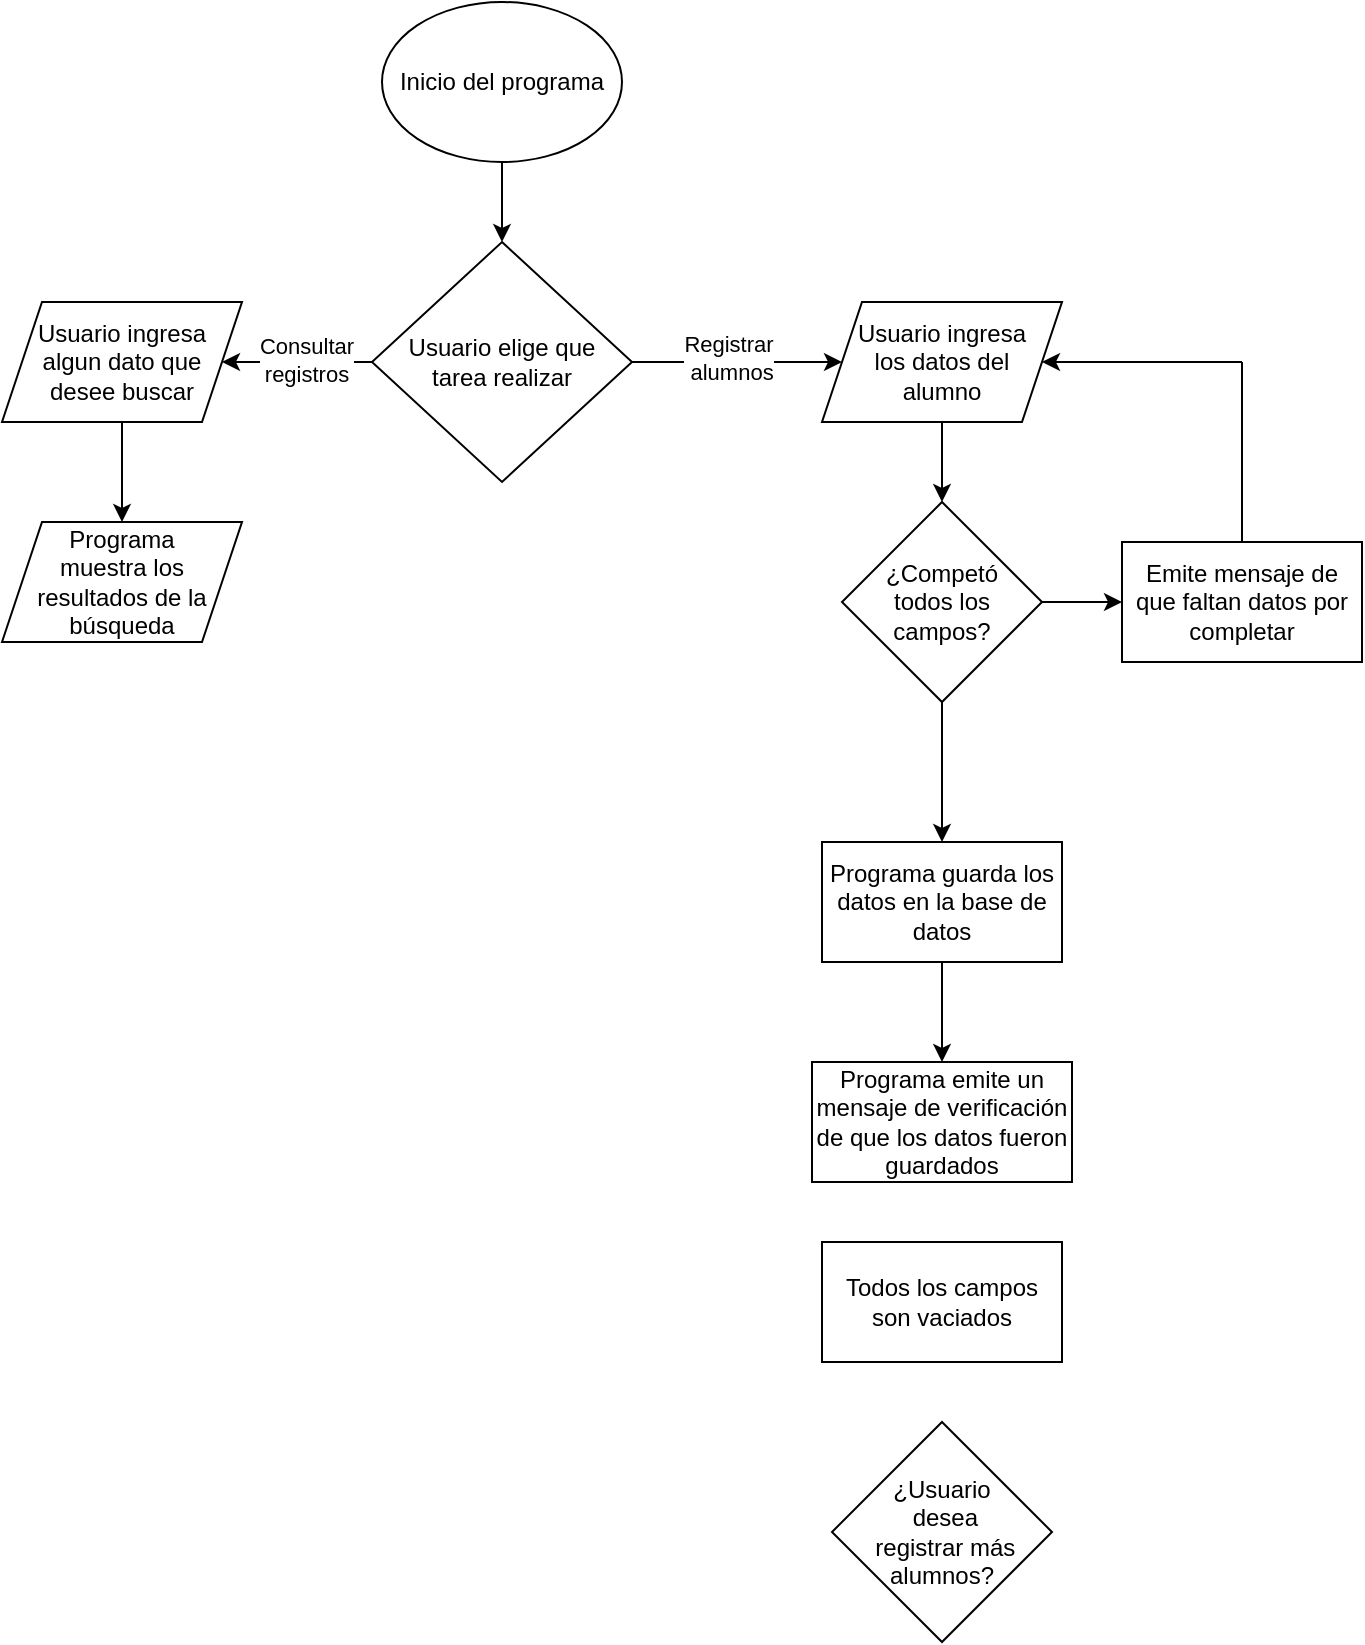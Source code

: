 <mxfile version="22.0.8" type="github">
  <diagram name="Página-1" id="WKfGE_DKbpOlmvXQyAlF">
    <mxGraphModel dx="540" dy="489" grid="1" gridSize="10" guides="1" tooltips="1" connect="1" arrows="1" fold="1" page="1" pageScale="1" pageWidth="827" pageHeight="1169" math="0" shadow="0">
      <root>
        <mxCell id="0" />
        <mxCell id="1" parent="0" />
        <mxCell id="1IwwLl-TOFkEu13xddC0-7" value="" style="edgeStyle=orthogonalEdgeStyle;rounded=0;orthogonalLoop=1;jettySize=auto;html=1;" parent="1" source="qDodL4TTlgeJlps_Z1DH-2" edge="1">
          <mxGeometry relative="1" as="geometry">
            <mxPoint x="300" y="180" as="sourcePoint" />
            <mxPoint x="300" y="220" as="targetPoint" />
          </mxGeometry>
        </mxCell>
        <mxCell id="qDodL4TTlgeJlps_Z1DH-2" value="Inicio del programa" style="ellipse;whiteSpace=wrap;html=1;" vertex="1" parent="1">
          <mxGeometry x="240" y="100" width="120" height="80" as="geometry" />
        </mxCell>
        <mxCell id="qDodL4TTlgeJlps_Z1DH-4" value="Usuario elige que&lt;br&gt;tarea realizar" style="rhombus;whiteSpace=wrap;html=1;" vertex="1" parent="1">
          <mxGeometry x="235" y="220" width="130" height="120" as="geometry" />
        </mxCell>
        <mxCell id="qDodL4TTlgeJlps_Z1DH-6" value="" style="endArrow=classic;html=1;rounded=0;exitX=1;exitY=0.5;exitDx=0;exitDy=0;" edge="1" parent="1" source="qDodL4TTlgeJlps_Z1DH-4">
          <mxGeometry width="50" height="50" relative="1" as="geometry">
            <mxPoint x="390" y="300" as="sourcePoint" />
            <mxPoint x="470" y="280" as="targetPoint" />
          </mxGeometry>
        </mxCell>
        <mxCell id="qDodL4TTlgeJlps_Z1DH-7" value="Registrar&lt;br&gt;&amp;nbsp;alumnos" style="edgeLabel;html=1;align=center;verticalAlign=middle;resizable=0;points=[];" vertex="1" connectable="0" parent="qDodL4TTlgeJlps_Z1DH-6">
          <mxGeometry x="-0.536" y="-1" relative="1" as="geometry">
            <mxPoint x="23" y="-3" as="offset" />
          </mxGeometry>
        </mxCell>
        <mxCell id="qDodL4TTlgeJlps_Z1DH-9" value="" style="endArrow=classic;html=1;rounded=0;exitX=0;exitY=0.5;exitDx=0;exitDy=0;entryX=1;entryY=0.5;entryDx=0;entryDy=0;" edge="1" parent="1" source="qDodL4TTlgeJlps_Z1DH-4">
          <mxGeometry width="50" height="50" relative="1" as="geometry">
            <mxPoint x="120" y="310" as="sourcePoint" />
            <mxPoint x="160" y="280" as="targetPoint" />
          </mxGeometry>
        </mxCell>
        <mxCell id="qDodL4TTlgeJlps_Z1DH-10" value="Consultar&lt;br&gt;registros" style="edgeLabel;html=1;align=center;verticalAlign=middle;resizable=0;points=[];" vertex="1" connectable="0" parent="qDodL4TTlgeJlps_Z1DH-9">
          <mxGeometry x="0.316" y="3" relative="1" as="geometry">
            <mxPoint x="16" y="-4" as="offset" />
          </mxGeometry>
        </mxCell>
        <mxCell id="qDodL4TTlgeJlps_Z1DH-11" value="Usuario ingresa&lt;br&gt;los datos del&lt;br&gt;alumno" style="shape=parallelogram;perimeter=parallelogramPerimeter;whiteSpace=wrap;html=1;fixedSize=1;" vertex="1" parent="1">
          <mxGeometry x="460" y="250" width="120" height="60" as="geometry" />
        </mxCell>
        <mxCell id="qDodL4TTlgeJlps_Z1DH-12" value="Usuario ingresa&lt;br&gt;algun dato que&lt;br&gt;desee buscar" style="shape=parallelogram;perimeter=parallelogramPerimeter;whiteSpace=wrap;html=1;fixedSize=1;" vertex="1" parent="1">
          <mxGeometry x="50" y="250" width="120" height="60" as="geometry" />
        </mxCell>
        <mxCell id="qDodL4TTlgeJlps_Z1DH-13" value="Programa guarda los datos en la base de datos" style="rounded=0;whiteSpace=wrap;html=1;" vertex="1" parent="1">
          <mxGeometry x="460" y="520" width="120" height="60" as="geometry" />
        </mxCell>
        <mxCell id="qDodL4TTlgeJlps_Z1DH-14" value="" style="endArrow=classic;html=1;rounded=0;" edge="1" parent="1" source="qDodL4TTlgeJlps_Z1DH-11" target="qDodL4TTlgeJlps_Z1DH-19">
          <mxGeometry width="50" height="50" relative="1" as="geometry">
            <mxPoint x="500" y="460" as="sourcePoint" />
            <mxPoint x="500" y="340" as="targetPoint" />
          </mxGeometry>
        </mxCell>
        <mxCell id="qDodL4TTlgeJlps_Z1DH-15" value="Programa emite un mensaje de verificación de que los datos fueron guardados" style="rounded=0;whiteSpace=wrap;html=1;" vertex="1" parent="1">
          <mxGeometry x="455" y="630" width="130" height="60" as="geometry" />
        </mxCell>
        <mxCell id="qDodL4TTlgeJlps_Z1DH-16" value="" style="endArrow=classic;html=1;rounded=0;" edge="1" parent="1" source="qDodL4TTlgeJlps_Z1DH-13" target="qDodL4TTlgeJlps_Z1DH-15">
          <mxGeometry width="50" height="50" relative="1" as="geometry">
            <mxPoint x="570" y="650" as="sourcePoint" />
            <mxPoint x="620" y="600" as="targetPoint" />
          </mxGeometry>
        </mxCell>
        <mxCell id="qDodL4TTlgeJlps_Z1DH-17" value="Programa&lt;br&gt;muestra los&lt;br&gt;resultados de la&lt;br&gt;búsqueda" style="shape=parallelogram;perimeter=parallelogramPerimeter;whiteSpace=wrap;html=1;fixedSize=1;" vertex="1" parent="1">
          <mxGeometry x="50" y="360" width="120" height="60" as="geometry" />
        </mxCell>
        <mxCell id="qDodL4TTlgeJlps_Z1DH-18" value="" style="endArrow=classic;html=1;rounded=0;" edge="1" parent="1" source="qDodL4TTlgeJlps_Z1DH-12" target="qDodL4TTlgeJlps_Z1DH-17">
          <mxGeometry width="50" height="50" relative="1" as="geometry">
            <mxPoint x="260" y="460" as="sourcePoint" />
            <mxPoint x="310" y="410" as="targetPoint" />
          </mxGeometry>
        </mxCell>
        <mxCell id="qDodL4TTlgeJlps_Z1DH-19" value="¿Competó &lt;br&gt;todos los campos?" style="rhombus;whiteSpace=wrap;html=1;" vertex="1" parent="1">
          <mxGeometry x="470" y="350" width="100" height="100" as="geometry" />
        </mxCell>
        <mxCell id="qDodL4TTlgeJlps_Z1DH-20" value="" style="endArrow=classic;html=1;rounded=0;" edge="1" parent="1" source="qDodL4TTlgeJlps_Z1DH-19" target="qDodL4TTlgeJlps_Z1DH-13">
          <mxGeometry width="50" height="50" relative="1" as="geometry">
            <mxPoint x="530" y="560" as="sourcePoint" />
            <mxPoint x="580" y="510" as="targetPoint" />
          </mxGeometry>
        </mxCell>
        <mxCell id="qDodL4TTlgeJlps_Z1DH-21" value="" style="endArrow=classic;html=1;rounded=0;exitX=1;exitY=0.5;exitDx=0;exitDy=0;entryX=0;entryY=0.5;entryDx=0;entryDy=0;" edge="1" parent="1" source="qDodL4TTlgeJlps_Z1DH-19" target="qDodL4TTlgeJlps_Z1DH-22">
          <mxGeometry width="50" height="50" relative="1" as="geometry">
            <mxPoint x="530" y="560" as="sourcePoint" />
            <mxPoint x="580" y="510" as="targetPoint" />
          </mxGeometry>
        </mxCell>
        <mxCell id="qDodL4TTlgeJlps_Z1DH-22" value="Emite mensaje de que faltan datos por completar" style="rounded=0;whiteSpace=wrap;html=1;" vertex="1" parent="1">
          <mxGeometry x="610" y="370" width="120" height="60" as="geometry" />
        </mxCell>
        <mxCell id="qDodL4TTlgeJlps_Z1DH-25" value="" style="endArrow=none;html=1;rounded=0;" edge="1" parent="1">
          <mxGeometry width="50" height="50" relative="1" as="geometry">
            <mxPoint x="670" y="370" as="sourcePoint" />
            <mxPoint x="670" y="280" as="targetPoint" />
          </mxGeometry>
        </mxCell>
        <mxCell id="qDodL4TTlgeJlps_Z1DH-26" value="" style="endArrow=classic;html=1;rounded=0;entryX=1;entryY=0.5;entryDx=0;entryDy=0;" edge="1" parent="1" target="qDodL4TTlgeJlps_Z1DH-11">
          <mxGeometry width="50" height="50" relative="1" as="geometry">
            <mxPoint x="670" y="280" as="sourcePoint" />
            <mxPoint x="770" y="430" as="targetPoint" />
          </mxGeometry>
        </mxCell>
        <mxCell id="qDodL4TTlgeJlps_Z1DH-27" value="Todos los campos son vaciados" style="rounded=0;whiteSpace=wrap;html=1;" vertex="1" parent="1">
          <mxGeometry x="460" y="720" width="120" height="60" as="geometry" />
        </mxCell>
        <mxCell id="qDodL4TTlgeJlps_Z1DH-28" value="¿Usuario&lt;br&gt;&amp;nbsp;desea&lt;br&gt;&amp;nbsp;registrar&amp;nbsp;más alumnos?" style="rhombus;whiteSpace=wrap;html=1;" vertex="1" parent="1">
          <mxGeometry x="465" y="810" width="110" height="110" as="geometry" />
        </mxCell>
      </root>
    </mxGraphModel>
  </diagram>
</mxfile>
